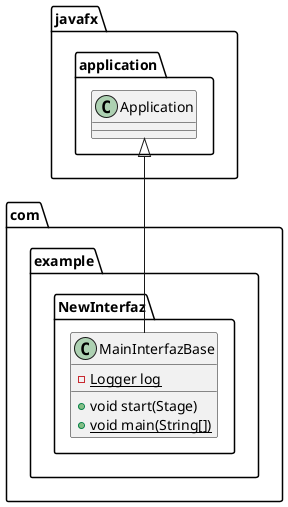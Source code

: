 @startuml
class com.example.NewInterfaz.MainInterfazBase {
- {static} Logger log
+ void start(Stage)
+ {static} void main(String[])
}




javafx.application.Application <|-- com.example.NewInterfaz.MainInterfazBase
@enduml